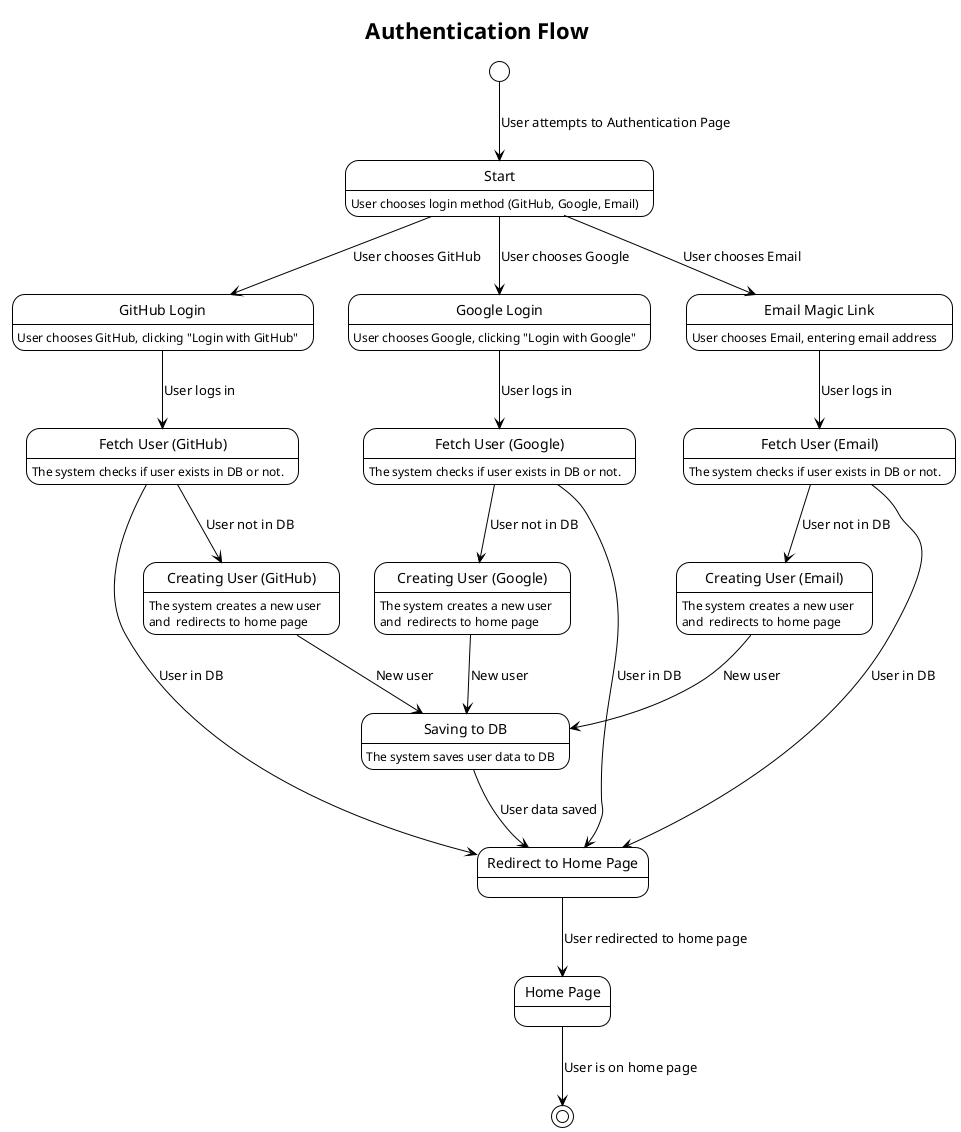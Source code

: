 @startuml
!theme plain
title Authentication Flow

[*] --> start: User attempts to Authentication Page

state "Start" as start
start: User chooses login method (GitHub, Google, Email)

state "GitHub Login" as github_login
github_login: User chooses GitHub, clicking "Login with GitHub"

state "Google Login" as google_login
google_login: User chooses Google, clicking "Login with Google"

state "Email Magic Link" as email_magic_link
email_magic_link: User chooses Email, entering email address

state "Fetch User (GitHub)" as fetch_github
fetch_github: The system checks if user exists in DB or not.

state "Fetch User (Google)" as fetch_google
fetch_google: The system checks if user exists in DB or not.

state "Fetch User (Email)" as fetch_email
fetch_email: The system checks if user exists in DB or not.

state "Creating User (GitHub)" as create_github
create_github: The system creates a new user \nand  redirects to home page

state "Creating User (Google)" as create_google
create_google: The system creates a new user \nand  redirects to home page

state "Creating User (Email)" as create_email
create_email: The system creates a new user \nand  redirects to home page

state "Saving to DB" as saving
saving: The system saves user data to DB

state "Redirect to Home Page" as redirect
state "Home Page" as home


start --> github_login : User chooses GitHub
start --> google_login : User chooses Google
start --> email_magic_link : User chooses Email

github_login --> fetch_github : User logs in
google_login --> fetch_google : User logs in
email_magic_link --> fetch_email : User logs in

fetch_github --> create_github : User not in DB
fetch_google --> create_google : User not in DB
fetch_email --> create_email : User not in DB

fetch_github --> redirect : User in DB
fetch_google --> redirect : User in DB
fetch_email --> redirect : User in DB

create_github --> saving : New user
create_google --> saving : New user
create_email --> saving : New user

saving --> redirect : User data saved

redirect --> home : User redirected to home page

home --> [*] : User is on home page
@enduml
